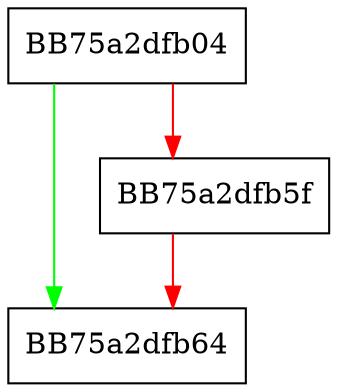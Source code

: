 digraph GetResourceIterator {
  node [shape="box"];
  graph [splines=ortho];
  BB75a2dfb04 -> BB75a2dfb64 [color="green"];
  BB75a2dfb04 -> BB75a2dfb5f [color="red"];
  BB75a2dfb5f -> BB75a2dfb64 [color="red"];
}